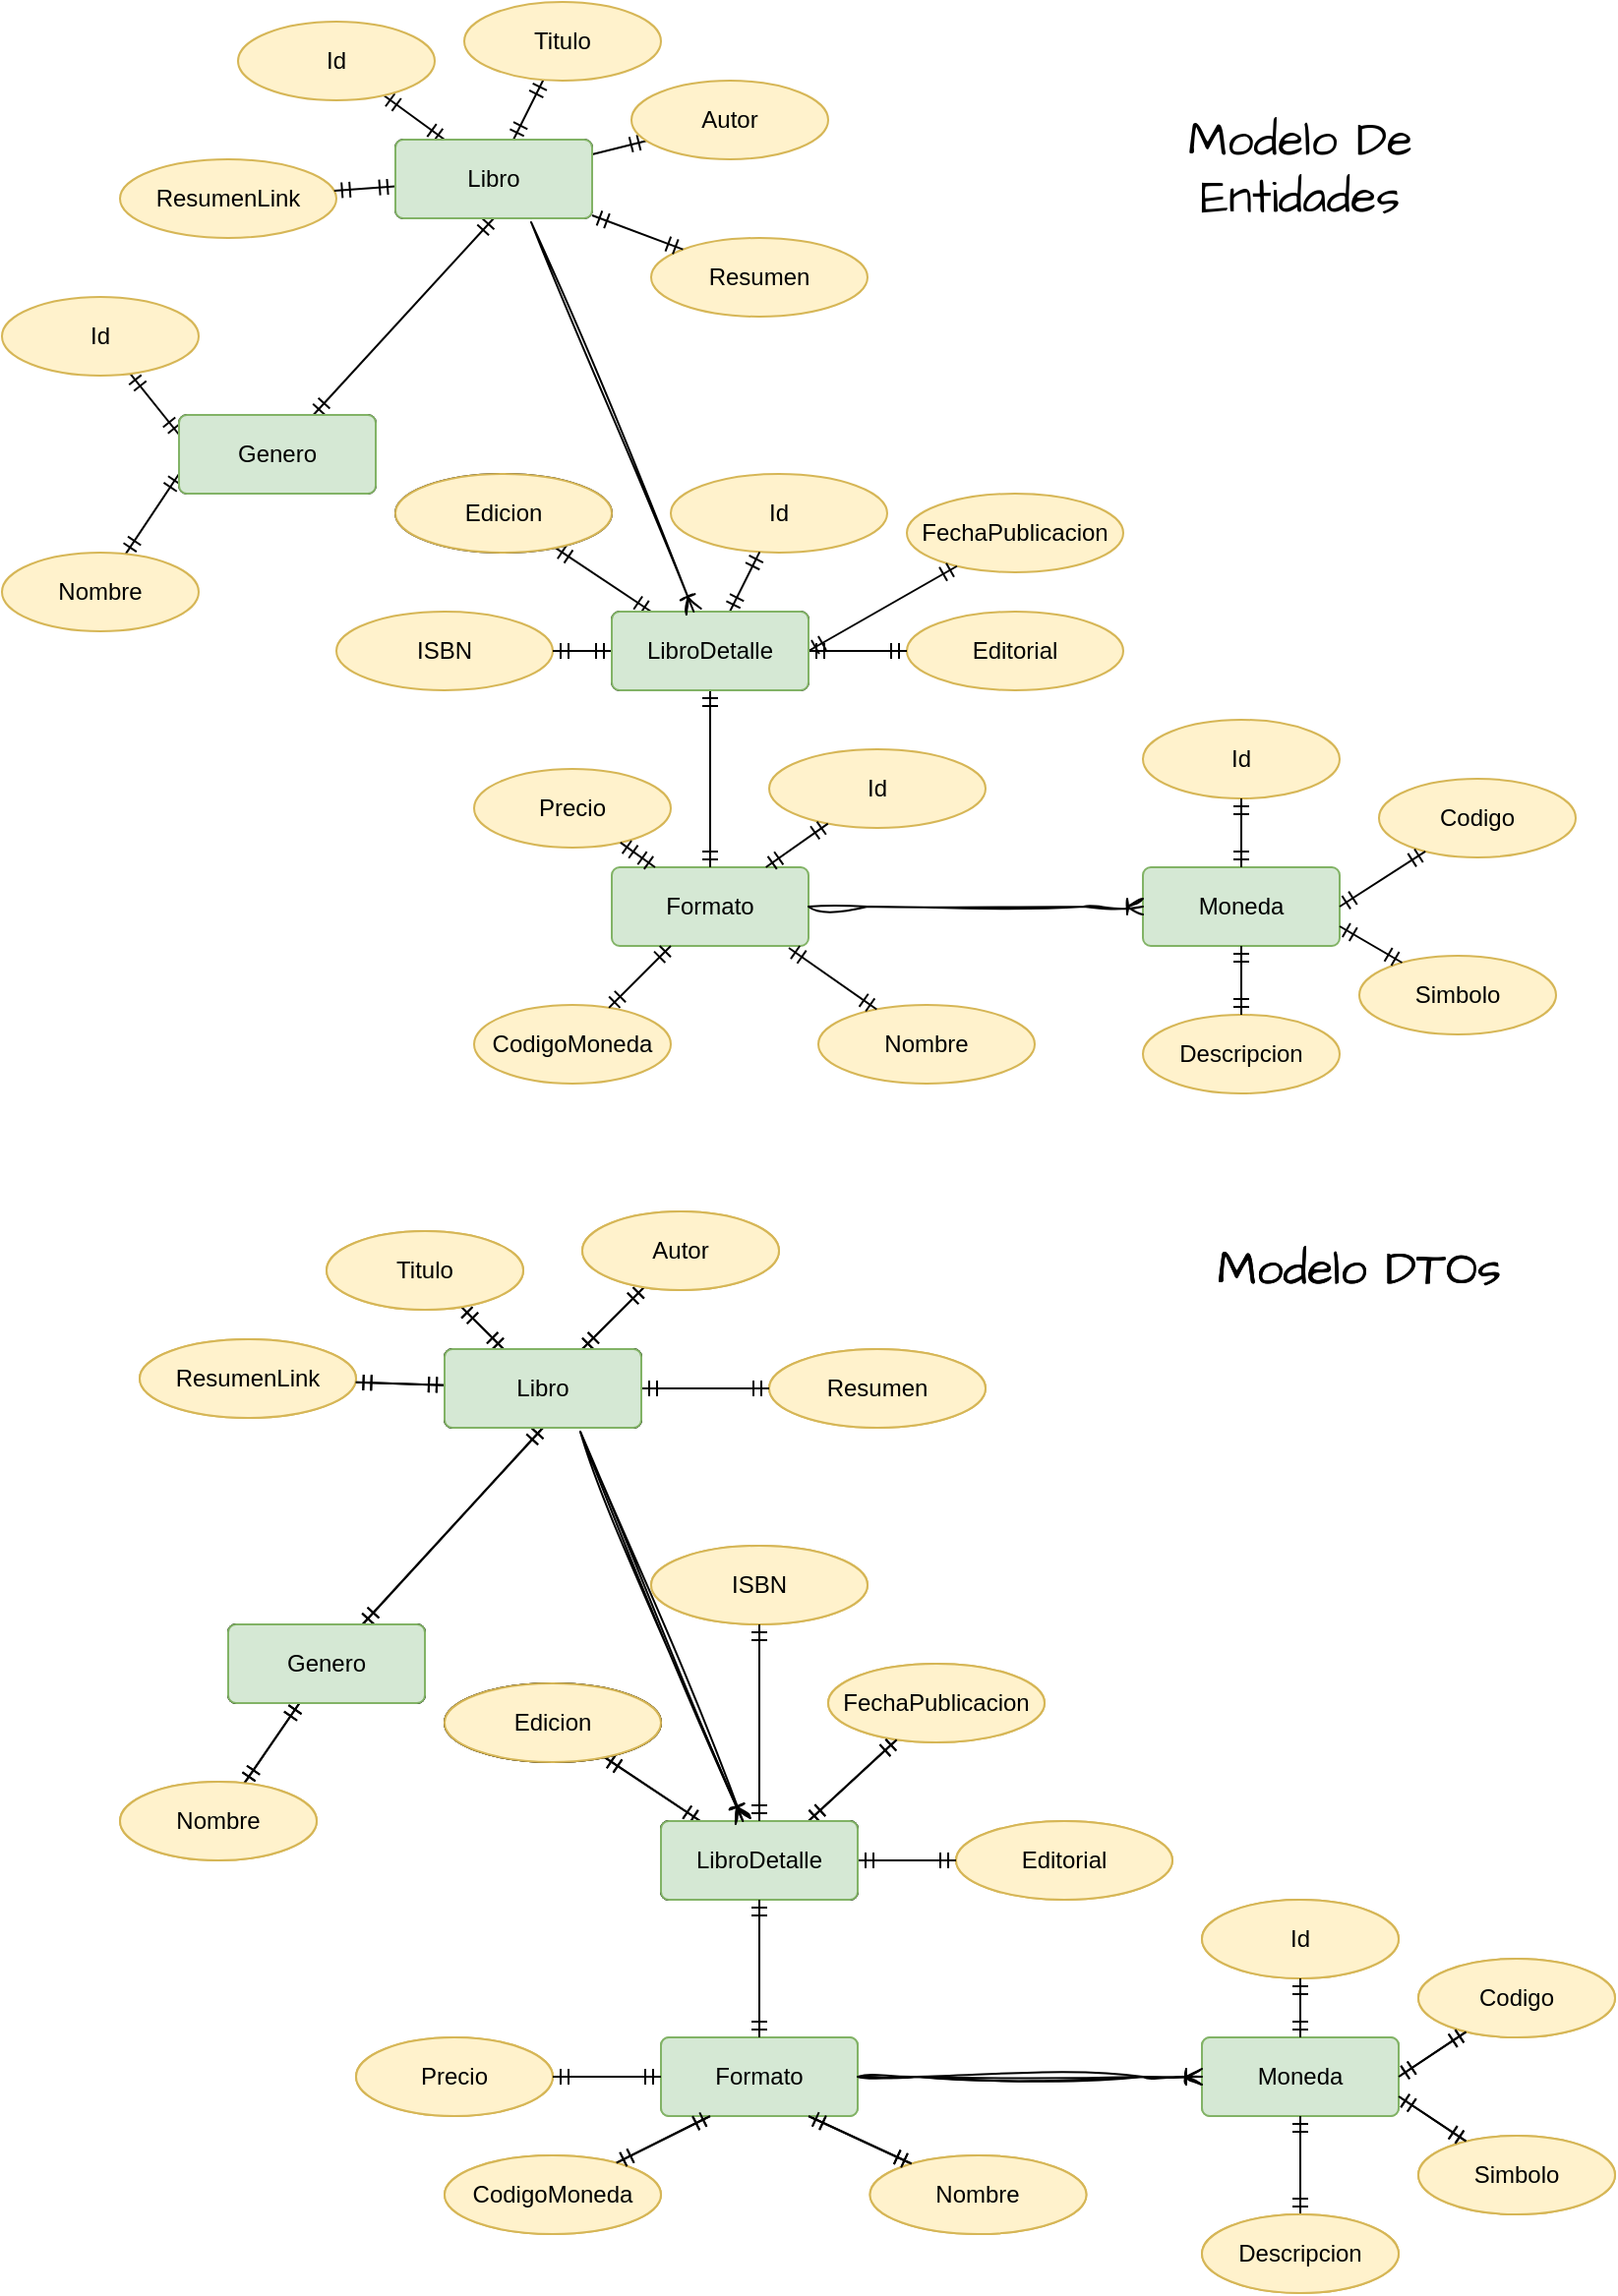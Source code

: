 <mxfile version="21.0.6" type="github">
  <diagram id="R2lEEEUBdFMjLlhIrx00" name="Page-1">
    <mxGraphModel dx="1120" dy="452" grid="1" gridSize="10" guides="1" tooltips="1" connect="1" arrows="1" fold="1" page="1" pageScale="1" pageWidth="850" pageHeight="1100" math="0" shadow="0" extFonts="Permanent Marker^https://fonts.googleapis.com/css?family=Permanent+Marker">
      <root>
        <mxCell id="0" />
        <mxCell id="1" parent="0" />
        <mxCell id="uOkx0ZiQwRYjqOjHkl2g-1" style="edgeStyle=none;rounded=0;orthogonalLoop=1;jettySize=auto;html=1;" parent="1" source="uOkx0ZiQwRYjqOjHkl2g-2" edge="1">
          <mxGeometry relative="1" as="geometry">
            <mxPoint x="295" y="715" as="targetPoint" />
          </mxGeometry>
        </mxCell>
        <mxCell id="uOkx0ZiQwRYjqOjHkl2g-2" value="Libro" style="rounded=1;arcSize=10;whiteSpace=wrap;html=1;align=center;" parent="1" vertex="1">
          <mxGeometry x="235" y="715" width="100" height="40" as="geometry" />
        </mxCell>
        <mxCell id="uOkx0ZiQwRYjqOjHkl2g-3" value="Formato" style="rounded=1;arcSize=10;whiteSpace=wrap;html=1;align=center;fillColor=#d5e8d4;strokeColor=#82b366;" parent="1" vertex="1">
          <mxGeometry x="345" y="1065" width="100" height="40" as="geometry" />
        </mxCell>
        <mxCell id="uOkx0ZiQwRYjqOjHkl2g-4" value="Genero" style="rounded=1;arcSize=10;whiteSpace=wrap;html=1;align=center;" parent="1" vertex="1">
          <mxGeometry x="125" y="855" width="100" height="40" as="geometry" />
        </mxCell>
        <mxCell id="uOkx0ZiQwRYjqOjHkl2g-5" value="LibroDetalle" style="rounded=1;arcSize=10;whiteSpace=wrap;html=1;align=center;" parent="1" vertex="1">
          <mxGeometry x="345" y="955" width="100" height="40" as="geometry" />
        </mxCell>
        <mxCell id="uOkx0ZiQwRYjqOjHkl2g-6" value="FechaPublicacion" style="ellipse;whiteSpace=wrap;html=1;align=center;fillColor=#fff2cc;strokeColor=#d6b656;" parent="1" vertex="1">
          <mxGeometry x="430" y="875" width="110" height="40" as="geometry" />
        </mxCell>
        <mxCell id="uOkx0ZiQwRYjqOjHkl2g-7" value="" style="fontSize=12;html=1;endArrow=ERmandOne;startArrow=ERmandOne;rounded=0;" parent="1" source="uOkx0ZiQwRYjqOjHkl2g-2" target="uOkx0ZiQwRYjqOjHkl2g-26" edge="1">
          <mxGeometry width="100" height="100" relative="1" as="geometry">
            <mxPoint x="295" y="725" as="sourcePoint" />
            <mxPoint x="325" y="675" as="targetPoint" />
          </mxGeometry>
        </mxCell>
        <mxCell id="uOkx0ZiQwRYjqOjHkl2g-8" value="" style="fontSize=12;html=1;endArrow=ERmandOne;startArrow=ERmandOne;rounded=0;" parent="1" source="uOkx0ZiQwRYjqOjHkl2g-22" target="uOkx0ZiQwRYjqOjHkl2g-25" edge="1">
          <mxGeometry width="100" height="100" relative="1" as="geometry">
            <mxPoint x="325" y="725" as="sourcePoint" />
            <mxPoint x="362.6" y="715.6" as="targetPoint" />
          </mxGeometry>
        </mxCell>
        <mxCell id="uOkx0ZiQwRYjqOjHkl2g-9" value="" style="fontSize=12;html=1;endArrow=ERmandOne;startArrow=ERmandOne;rounded=0;exitX=0.5;exitY=1;exitDx=0;exitDy=0;" parent="1" source="uOkx0ZiQwRYjqOjHkl2g-2" target="uOkx0ZiQwRYjqOjHkl2g-4" edge="1">
          <mxGeometry width="100" height="100" relative="1" as="geometry">
            <mxPoint x="245" y="745" as="sourcePoint" />
            <mxPoint x="185" y="745" as="targetPoint" />
          </mxGeometry>
        </mxCell>
        <mxCell id="uOkx0ZiQwRYjqOjHkl2g-10" value="" style="fontSize=12;html=1;endArrow=ERmandOne;startArrow=ERmandOne;rounded=0;" parent="1" source="uOkx0ZiQwRYjqOjHkl2g-23" target="uOkx0ZiQwRYjqOjHkl2g-30" edge="1">
          <mxGeometry width="100" height="100" relative="1" as="geometry">
            <mxPoint x="140" y="875" as="sourcePoint" />
            <mxPoint x="103.481" y="844.259" as="targetPoint" />
          </mxGeometry>
        </mxCell>
        <mxCell id="uOkx0ZiQwRYjqOjHkl2g-11" value="" style="fontSize=12;html=1;endArrow=ERmandOne;startArrow=ERmandOne;rounded=0;entryX=0.75;entryY=0;entryDx=0;entryDy=0;" parent="1" source="uOkx0ZiQwRYjqOjHkl2g-6" target="uOkx0ZiQwRYjqOjHkl2g-24" edge="1">
          <mxGeometry width="100" height="100" relative="1" as="geometry">
            <mxPoint x="385" y="862" as="sourcePoint" />
            <mxPoint x="417" y="872" as="targetPoint" />
          </mxGeometry>
        </mxCell>
        <mxCell id="uOkx0ZiQwRYjqOjHkl2g-12" value="Resumen" style="ellipse;whiteSpace=wrap;html=1;align=center;fillColor=#fff2cc;strokeColor=#d6b656;" parent="1" vertex="1">
          <mxGeometry x="400" y="715" width="110" height="40" as="geometry" />
        </mxCell>
        <mxCell id="uOkx0ZiQwRYjqOjHkl2g-13" value="ResumenLink" style="ellipse;whiteSpace=wrap;html=1;align=center;fillColor=#fff2cc;strokeColor=#d6b656;" parent="1" vertex="1">
          <mxGeometry x="80" y="710" width="110" height="40" as="geometry" />
        </mxCell>
        <mxCell id="uOkx0ZiQwRYjqOjHkl2g-14" value="" style="fontSize=12;html=1;endArrow=ERmandOne;startArrow=ERmandOne;rounded=0;entryX=1;entryY=0.5;entryDx=0;entryDy=0;" parent="1" source="uOkx0ZiQwRYjqOjHkl2g-12" target="uOkx0ZiQwRYjqOjHkl2g-22" edge="1">
          <mxGeometry width="100" height="100" relative="1" as="geometry">
            <mxPoint x="510" y="985" as="sourcePoint" />
            <mxPoint x="455" y="985" as="targetPoint" />
          </mxGeometry>
        </mxCell>
        <mxCell id="uOkx0ZiQwRYjqOjHkl2g-15" value="" style="fontSize=12;html=1;endArrow=ERmandOne;startArrow=ERmandOne;rounded=0;" parent="1" source="uOkx0ZiQwRYjqOjHkl2g-22" target="uOkx0ZiQwRYjqOjHkl2g-13" edge="1">
          <mxGeometry width="100" height="100" relative="1" as="geometry">
            <mxPoint x="473" y="1028" as="sourcePoint" />
            <mxPoint x="437" y="1005" as="targetPoint" />
          </mxGeometry>
        </mxCell>
        <mxCell id="uOkx0ZiQwRYjqOjHkl2g-16" value="Nombre" style="ellipse;whiteSpace=wrap;html=1;align=center;fillColor=#fff2cc;strokeColor=#d6b656;" parent="1" vertex="1">
          <mxGeometry x="451.25" y="1125" width="110" height="40" as="geometry" />
        </mxCell>
        <mxCell id="uOkx0ZiQwRYjqOjHkl2g-17" value="" style="fontSize=12;html=1;endArrow=ERmandOne;startArrow=ERmandOne;rounded=0;entryX=0.75;entryY=1;entryDx=0;entryDy=0;" parent="1" source="uOkx0ZiQwRYjqOjHkl2g-16" target="uOkx0ZiQwRYjqOjHkl2g-3" edge="1">
          <mxGeometry width="100" height="100" relative="1" as="geometry">
            <mxPoint x="753" y="832" as="sourcePoint" />
            <mxPoint x="717" y="855" as="targetPoint" />
          </mxGeometry>
        </mxCell>
        <mxCell id="uOkx0ZiQwRYjqOjHkl2g-18" value="Edicion" style="ellipse;whiteSpace=wrap;html=1;align=center;" parent="1" vertex="1">
          <mxGeometry x="235" y="885" width="110" height="40" as="geometry" />
        </mxCell>
        <mxCell id="uOkx0ZiQwRYjqOjHkl2g-19" value="Editorial" style="ellipse;whiteSpace=wrap;html=1;align=center;fillColor=#fff2cc;strokeColor=#d6b656;" parent="1" vertex="1">
          <mxGeometry x="495" y="955" width="110" height="40" as="geometry" />
        </mxCell>
        <mxCell id="uOkx0ZiQwRYjqOjHkl2g-20" value="" style="fontSize=12;html=1;endArrow=ERmandOne;startArrow=ERmandOne;rounded=0;" parent="1" source="uOkx0ZiQwRYjqOjHkl2g-19" target="uOkx0ZiQwRYjqOjHkl2g-5" edge="1">
          <mxGeometry width="100" height="100" relative="1" as="geometry">
            <mxPoint x="530" y="942" as="sourcePoint" />
            <mxPoint x="455" y="985" as="targetPoint" />
          </mxGeometry>
        </mxCell>
        <mxCell id="uOkx0ZiQwRYjqOjHkl2g-21" value="" style="fontSize=12;html=1;endArrow=ERmandOne;startArrow=ERmandOne;rounded=0;" parent="1" source="uOkx0ZiQwRYjqOjHkl2g-18" target="uOkx0ZiQwRYjqOjHkl2g-5" edge="1">
          <mxGeometry width="100" height="100" relative="1" as="geometry">
            <mxPoint x="430" y="935" as="sourcePoint" />
            <mxPoint x="415" y="965" as="targetPoint" />
          </mxGeometry>
        </mxCell>
        <mxCell id="uOkx0ZiQwRYjqOjHkl2g-22" value="Libro" style="rounded=1;arcSize=10;whiteSpace=wrap;html=1;align=center;fillColor=#d5e8d4;strokeColor=#82b366;" parent="1" vertex="1">
          <mxGeometry x="235" y="715" width="100" height="40" as="geometry" />
        </mxCell>
        <mxCell id="uOkx0ZiQwRYjqOjHkl2g-23" value="Genero" style="rounded=1;arcSize=10;whiteSpace=wrap;html=1;align=center;fillColor=#d5e8d4;strokeColor=#82b366;" parent="1" vertex="1">
          <mxGeometry x="125" y="855" width="100" height="40" as="geometry" />
        </mxCell>
        <mxCell id="uOkx0ZiQwRYjqOjHkl2g-24" value="LibroDetalle" style="rounded=1;arcSize=10;whiteSpace=wrap;html=1;align=center;fillColor=#d5e8d4;strokeColor=#82b366;" parent="1" vertex="1">
          <mxGeometry x="345" y="955" width="100" height="40" as="geometry" />
        </mxCell>
        <mxCell id="uOkx0ZiQwRYjqOjHkl2g-25" value="Autor" style="ellipse;whiteSpace=wrap;html=1;align=center;fillColor=#fff2cc;strokeColor=#d6b656;" parent="1" vertex="1">
          <mxGeometry x="305" y="645" width="100" height="40" as="geometry" />
        </mxCell>
        <mxCell id="uOkx0ZiQwRYjqOjHkl2g-26" value="Titulo" style="ellipse;whiteSpace=wrap;html=1;align=center;fillColor=#fff2cc;strokeColor=#d6b656;" parent="1" vertex="1">
          <mxGeometry x="175" y="655" width="100" height="40" as="geometry" />
        </mxCell>
        <mxCell id="uOkx0ZiQwRYjqOjHkl2g-27" value="Edicion" style="ellipse;whiteSpace=wrap;html=1;align=center;fillColor=#fff2cc;strokeColor=#d6b656;" parent="1" vertex="1">
          <mxGeometry x="235" y="885" width="110" height="40" as="geometry" />
        </mxCell>
        <mxCell id="uOkx0ZiQwRYjqOjHkl2g-28" value="&lt;span style=&quot;font-size: 24px;&quot;&gt;Modelo DTOs&lt;br&gt;&lt;/span&gt;" style="text;html=1;strokeColor=none;fillColor=none;align=center;verticalAlign=middle;whiteSpace=wrap;rounded=0;fontSize=20;fontFamily=Architects Daughter;" parent="1" vertex="1">
          <mxGeometry x="590" y="640" width="220" height="70" as="geometry" />
        </mxCell>
        <mxCell id="uOkx0ZiQwRYjqOjHkl2g-29" value="" style="fontSize=12;html=1;endArrow=ERoneToMany;rounded=0;sketch=1;hachureGap=4;jiggle=2;curveFitting=1;fontFamily=Architects Daughter;fontSource=https%3A%2F%2Ffonts.googleapis.com%2Fcss%3Ffamily%3DArchitects%2BDaughter;exitX=0.69;exitY=1.05;exitDx=0;exitDy=0;exitPerimeter=0;" parent="1" source="uOkx0ZiQwRYjqOjHkl2g-22" target="uOkx0ZiQwRYjqOjHkl2g-24" edge="1">
          <mxGeometry width="100" height="100" relative="1" as="geometry">
            <mxPoint x="405" y="1005" as="sourcePoint" />
            <mxPoint x="405" y="1115" as="targetPoint" />
          </mxGeometry>
        </mxCell>
        <mxCell id="uOkx0ZiQwRYjqOjHkl2g-30" value="Nombre" style="ellipse;whiteSpace=wrap;html=1;align=center;fillColor=#fff2cc;strokeColor=#d6b656;" parent="1" vertex="1">
          <mxGeometry x="70" y="935" width="100" height="40" as="geometry" />
        </mxCell>
        <mxCell id="uOkx0ZiQwRYjqOjHkl2g-31" value="CodigoMoneda" style="ellipse;whiteSpace=wrap;html=1;align=center;fillColor=#fff2cc;strokeColor=#d6b656;" parent="1" vertex="1">
          <mxGeometry x="235" y="1125" width="110" height="40" as="geometry" />
        </mxCell>
        <mxCell id="uOkx0ZiQwRYjqOjHkl2g-32" value="" style="fontSize=12;html=1;endArrow=ERmandOne;startArrow=ERmandOne;rounded=0;entryX=0.25;entryY=1;entryDx=0;entryDy=0;" parent="1" source="uOkx0ZiQwRYjqOjHkl2g-31" target="uOkx0ZiQwRYjqOjHkl2g-3" edge="1">
          <mxGeometry width="100" height="100" relative="1" as="geometry">
            <mxPoint x="498.25" y="1132" as="sourcePoint" />
            <mxPoint x="445.25" y="1116" as="targetPoint" />
          </mxGeometry>
        </mxCell>
        <mxCell id="uOkx0ZiQwRYjqOjHkl2g-33" value="" style="fontSize=12;html=1;endArrow=ERmandOne;startArrow=ERmandOne;rounded=0;" parent="1" source="uOkx0ZiQwRYjqOjHkl2g-3" target="uOkx0ZiQwRYjqOjHkl2g-24" edge="1">
          <mxGeometry width="100" height="100" relative="1" as="geometry">
            <mxPoint x="453" y="1036" as="sourcePoint" />
            <mxPoint x="424" y="1005" as="targetPoint" />
          </mxGeometry>
        </mxCell>
        <mxCell id="uOkx0ZiQwRYjqOjHkl2g-34" value="ISBN" style="ellipse;whiteSpace=wrap;html=1;align=center;fillColor=#fff2cc;strokeColor=#d6b656;" parent="1" vertex="1">
          <mxGeometry x="340" y="815" width="110" height="40" as="geometry" />
        </mxCell>
        <mxCell id="uOkx0ZiQwRYjqOjHkl2g-35" value="Precio" style="ellipse;whiteSpace=wrap;html=1;align=center;fillColor=#fff2cc;strokeColor=#d6b656;" parent="1" vertex="1">
          <mxGeometry x="190" y="1065" width="100" height="40" as="geometry" />
        </mxCell>
        <mxCell id="uOkx0ZiQwRYjqOjHkl2g-36" value="" style="fontSize=12;html=1;endArrow=ERmandOne;startArrow=ERmandOne;rounded=0;" parent="1" source="uOkx0ZiQwRYjqOjHkl2g-35" target="uOkx0ZiQwRYjqOjHkl2g-3" edge="1">
          <mxGeometry width="100" height="100" relative="1" as="geometry">
            <mxPoint x="326" y="933" as="sourcePoint" />
            <mxPoint x="375" y="965" as="targetPoint" />
          </mxGeometry>
        </mxCell>
        <mxCell id="uOkx0ZiQwRYjqOjHkl2g-37" value="" style="fontSize=12;html=1;endArrow=ERmandOne;startArrow=ERmandOne;rounded=0;entryX=0.5;entryY=0;entryDx=0;entryDy=0;" parent="1" source="uOkx0ZiQwRYjqOjHkl2g-34" target="uOkx0ZiQwRYjqOjHkl2g-24" edge="1">
          <mxGeometry width="100" height="100" relative="1" as="geometry">
            <mxPoint x="326" y="933" as="sourcePoint" />
            <mxPoint x="375" y="965" as="targetPoint" />
          </mxGeometry>
        </mxCell>
        <mxCell id="uOkx0ZiQwRYjqOjHkl2g-38" value="Moneda" style="rounded=1;arcSize=10;whiteSpace=wrap;html=1;align=center;fillColor=#d5e8d4;strokeColor=#82b366;" parent="1" vertex="1">
          <mxGeometry x="620" y="1065" width="100" height="40" as="geometry" />
        </mxCell>
        <mxCell id="uOkx0ZiQwRYjqOjHkl2g-39" value="Codigo" style="ellipse;whiteSpace=wrap;html=1;align=center;fillColor=#fff2cc;strokeColor=#d6b656;" parent="1" vertex="1">
          <mxGeometry x="730" y="1025" width="100" height="40" as="geometry" />
        </mxCell>
        <mxCell id="uOkx0ZiQwRYjqOjHkl2g-40" value="Simbolo" style="ellipse;whiteSpace=wrap;html=1;align=center;fillColor=#fff2cc;strokeColor=#d6b656;" parent="1" vertex="1">
          <mxGeometry x="730" y="1115" width="100" height="40" as="geometry" />
        </mxCell>
        <mxCell id="uOkx0ZiQwRYjqOjHkl2g-41" value="" style="fontSize=12;html=1;endArrow=ERmandOne;startArrow=ERmandOne;rounded=0;entryX=1;entryY=0.5;entryDx=0;entryDy=0;" parent="1" source="uOkx0ZiQwRYjqOjHkl2g-39" target="uOkx0ZiQwRYjqOjHkl2g-38" edge="1">
          <mxGeometry width="100" height="100" relative="1" as="geometry">
            <mxPoint x="764" y="1042" as="sourcePoint" />
            <mxPoint x="711" y="1075" as="targetPoint" />
          </mxGeometry>
        </mxCell>
        <mxCell id="uOkx0ZiQwRYjqOjHkl2g-42" value="" style="fontSize=12;html=1;endArrow=ERmandOne;startArrow=ERmandOne;rounded=0;entryX=1;entryY=0.75;entryDx=0;entryDy=0;" parent="1" source="uOkx0ZiQwRYjqOjHkl2g-40" target="uOkx0ZiQwRYjqOjHkl2g-38" edge="1">
          <mxGeometry width="100" height="100" relative="1" as="geometry">
            <mxPoint x="770" y="1095" as="sourcePoint" />
            <mxPoint x="730" y="1095" as="targetPoint" />
          </mxGeometry>
        </mxCell>
        <mxCell id="uOkx0ZiQwRYjqOjHkl2g-43" value="" style="fontSize=12;html=1;endArrow=ERmandOne;startArrow=ERmandOne;rounded=0;" parent="1" source="uOkx0ZiQwRYjqOjHkl2g-46" target="uOkx0ZiQwRYjqOjHkl2g-38" edge="1">
          <mxGeometry width="100" height="100" relative="1" as="geometry">
            <mxPoint x="670" y="1145" as="sourcePoint" />
            <mxPoint x="730" y="1102" as="targetPoint" />
          </mxGeometry>
        </mxCell>
        <mxCell id="uOkx0ZiQwRYjqOjHkl2g-44" value="Id" style="ellipse;whiteSpace=wrap;html=1;align=center;fillColor=#fff2cc;strokeColor=#d6b656;" parent="1" vertex="1">
          <mxGeometry x="620" y="995" width="100" height="40" as="geometry" />
        </mxCell>
        <mxCell id="uOkx0ZiQwRYjqOjHkl2g-45" value="" style="fontSize=12;html=1;endArrow=ERmandOne;startArrow=ERmandOne;rounded=0;entryX=0.5;entryY=0;entryDx=0;entryDy=0;" parent="1" source="uOkx0ZiQwRYjqOjHkl2g-44" target="uOkx0ZiQwRYjqOjHkl2g-38" edge="1">
          <mxGeometry width="100" height="100" relative="1" as="geometry">
            <mxPoint x="783" y="1062" as="sourcePoint" />
            <mxPoint x="730" y="1095" as="targetPoint" />
          </mxGeometry>
        </mxCell>
        <mxCell id="uOkx0ZiQwRYjqOjHkl2g-46" value="Descripcion" style="ellipse;whiteSpace=wrap;html=1;align=center;fillColor=#fff2cc;strokeColor=#d6b656;" parent="1" vertex="1">
          <mxGeometry x="620" y="1155" width="100" height="40" as="geometry" />
        </mxCell>
        <mxCell id="uOkx0ZiQwRYjqOjHkl2g-47" value="" style="edgeStyle=entityRelationEdgeStyle;fontSize=12;html=1;endArrow=ERoneToMany;rounded=0;sketch=1;hachureGap=4;jiggle=2;curveFitting=1;fontFamily=Architects Daughter;fontSource=https%3A%2F%2Ffonts.googleapis.com%2Fcss%3Ffamily%3DArchitects%2BDaughter;" parent="1" source="uOkx0ZiQwRYjqOjHkl2g-3" target="uOkx0ZiQwRYjqOjHkl2g-38" edge="1">
          <mxGeometry width="100" height="100" relative="1" as="geometry">
            <mxPoint x="410" y="1105" as="sourcePoint" />
            <mxPoint x="510" y="1005" as="targetPoint" />
          </mxGeometry>
        </mxCell>
        <mxCell id="uOkx0ZiQwRYjqOjHkl2g-48" style="edgeStyle=none;rounded=0;orthogonalLoop=1;jettySize=auto;html=1;" parent="1" source="uOkx0ZiQwRYjqOjHkl2g-49" edge="1">
          <mxGeometry relative="1" as="geometry">
            <mxPoint x="270" y="100" as="targetPoint" />
          </mxGeometry>
        </mxCell>
        <mxCell id="uOkx0ZiQwRYjqOjHkl2g-49" value="Libro" style="rounded=1;arcSize=10;whiteSpace=wrap;html=1;align=center;" parent="1" vertex="1">
          <mxGeometry x="210" y="100" width="100" height="40" as="geometry" />
        </mxCell>
        <mxCell id="uOkx0ZiQwRYjqOjHkl2g-50" value="Formato" style="rounded=1;arcSize=10;whiteSpace=wrap;html=1;align=center;fillColor=#d5e8d4;strokeColor=#82b366;" parent="1" vertex="1">
          <mxGeometry x="320" y="470" width="100" height="40" as="geometry" />
        </mxCell>
        <mxCell id="uOkx0ZiQwRYjqOjHkl2g-51" value="Genero" style="rounded=1;arcSize=10;whiteSpace=wrap;html=1;align=center;" parent="1" vertex="1">
          <mxGeometry x="100" y="240" width="100" height="40" as="geometry" />
        </mxCell>
        <mxCell id="uOkx0ZiQwRYjqOjHkl2g-52" value="Moneda" style="rounded=1;arcSize=10;whiteSpace=wrap;html=1;align=center;fillColor=#d5e8d4;strokeColor=#82b366;" parent="1" vertex="1">
          <mxGeometry x="590" y="470" width="100" height="40" as="geometry" />
        </mxCell>
        <mxCell id="uOkx0ZiQwRYjqOjHkl2g-53" value="LibroDetalle" style="rounded=1;arcSize=10;whiteSpace=wrap;html=1;align=center;" parent="1" vertex="1">
          <mxGeometry x="320" y="340" width="100" height="40" as="geometry" />
        </mxCell>
        <mxCell id="uOkx0ZiQwRYjqOjHkl2g-54" value="" style="fontSize=12;html=1;endArrow=ERmandOne;startArrow=ERmandOne;rounded=0;exitX=0.25;exitY=0;exitDx=0;exitDy=0;" parent="1" source="uOkx0ZiQwRYjqOjHkl2g-49" target="uOkx0ZiQwRYjqOjHkl2g-90" edge="1">
          <mxGeometry width="100" height="100" relative="1" as="geometry">
            <mxPoint x="370" y="290" as="sourcePoint" />
            <mxPoint x="215.355" y="74.142" as="targetPoint" />
          </mxGeometry>
        </mxCell>
        <mxCell id="uOkx0ZiQwRYjqOjHkl2g-55" value="FechaPublicacion" style="ellipse;whiteSpace=wrap;html=1;align=center;fillColor=#fff2cc;strokeColor=#d6b656;" parent="1" vertex="1">
          <mxGeometry x="470" y="280" width="110" height="40" as="geometry" />
        </mxCell>
        <mxCell id="uOkx0ZiQwRYjqOjHkl2g-56" value="" style="fontSize=12;html=1;endArrow=ERmandOne;startArrow=ERmandOne;rounded=0;" parent="1" source="uOkx0ZiQwRYjqOjHkl2g-49" target="uOkx0ZiQwRYjqOjHkl2g-92" edge="1">
          <mxGeometry width="100" height="100" relative="1" as="geometry">
            <mxPoint x="270" y="110" as="sourcePoint" />
            <mxPoint x="300" y="60" as="targetPoint" />
          </mxGeometry>
        </mxCell>
        <mxCell id="uOkx0ZiQwRYjqOjHkl2g-57" value="" style="fontSize=12;html=1;endArrow=ERmandOne;startArrow=ERmandOne;rounded=0;" parent="1" target="uOkx0ZiQwRYjqOjHkl2g-91" edge="1">
          <mxGeometry width="100" height="100" relative="1" as="geometry">
            <mxPoint x="300" y="110" as="sourcePoint" />
            <mxPoint x="337.6" y="100.6" as="targetPoint" />
          </mxGeometry>
        </mxCell>
        <mxCell id="uOkx0ZiQwRYjqOjHkl2g-58" value="Precio" style="ellipse;whiteSpace=wrap;html=1;align=center;fillColor=#fff2cc;strokeColor=#d6b656;" parent="1" vertex="1">
          <mxGeometry x="250" y="420" width="100" height="40" as="geometry" />
        </mxCell>
        <mxCell id="uOkx0ZiQwRYjqOjHkl2g-59" value="" style="fontSize=12;html=1;endArrow=ERmandOne;startArrow=ERmandOne;rounded=0;" parent="1" source="uOkx0ZiQwRYjqOjHkl2g-50" target="uOkx0ZiQwRYjqOjHkl2g-58" edge="1">
          <mxGeometry width="100" height="100" relative="1" as="geometry">
            <mxPoint x="466.25" y="345" as="sourcePoint" />
            <mxPoint x="225" y="-106" as="targetPoint" />
          </mxGeometry>
        </mxCell>
        <mxCell id="uOkx0ZiQwRYjqOjHkl2g-60" value="" style="fontSize=12;html=1;endArrow=ERmandOne;startArrow=ERmandOne;rounded=0;exitX=0.5;exitY=1;exitDx=0;exitDy=0;" parent="1" source="uOkx0ZiQwRYjqOjHkl2g-49" target="uOkx0ZiQwRYjqOjHkl2g-51" edge="1">
          <mxGeometry width="100" height="100" relative="1" as="geometry">
            <mxPoint x="220" y="130" as="sourcePoint" />
            <mxPoint x="160" y="130" as="targetPoint" />
          </mxGeometry>
        </mxCell>
        <mxCell id="uOkx0ZiQwRYjqOjHkl2g-61" value="" style="fontSize=12;html=1;endArrow=ERmandOne;startArrow=ERmandOne;rounded=0;entryX=0;entryY=0.25;entryDx=0;entryDy=0;" parent="1" target="uOkx0ZiQwRYjqOjHkl2g-51" edge="1" source="GYvfwQaz_g3dEIURXx3o-2">
          <mxGeometry width="100" height="100" relative="1" as="geometry">
            <mxPoint x="75" y="219" as="sourcePoint" />
            <mxPoint x="178" y="250" as="targetPoint" />
          </mxGeometry>
        </mxCell>
        <mxCell id="uOkx0ZiQwRYjqOjHkl2g-62" value="" style="fontSize=12;html=1;endArrow=ERmandOne;startArrow=ERmandOne;rounded=0;exitX=0;exitY=0.75;exitDx=0;exitDy=0;" parent="1" source="uOkx0ZiQwRYjqOjHkl2g-51" edge="1" target="GYvfwQaz_g3dEIURXx3o-1">
          <mxGeometry width="100" height="100" relative="1" as="geometry">
            <mxPoint x="103" y="228" as="sourcePoint" />
            <mxPoint x="75" y="301" as="targetPoint" />
          </mxGeometry>
        </mxCell>
        <mxCell id="uOkx0ZiQwRYjqOjHkl2g-63" value="" style="fontSize=12;html=1;endArrow=ERmandOne;startArrow=ERmandOne;rounded=0;entryX=1;entryY=0.5;entryDx=0;entryDy=0;" parent="1" source="uOkx0ZiQwRYjqOjHkl2g-55" target="uOkx0ZiQwRYjqOjHkl2g-53" edge="1">
          <mxGeometry width="100" height="100" relative="1" as="geometry">
            <mxPoint x="360" y="247" as="sourcePoint" />
            <mxPoint x="392" y="257" as="targetPoint" />
          </mxGeometry>
        </mxCell>
        <mxCell id="uOkx0ZiQwRYjqOjHkl2g-64" value="Id" style="ellipse;whiteSpace=wrap;html=1;align=center;fillColor=#fff2cc;strokeColor=#d6b656;" parent="1" vertex="1">
          <mxGeometry x="350" y="270" width="110" height="40" as="geometry" />
        </mxCell>
        <mxCell id="uOkx0ZiQwRYjqOjHkl2g-65" value="ISBN" style="ellipse;whiteSpace=wrap;html=1;align=center;fillColor=#fff2cc;strokeColor=#d6b656;" parent="1" vertex="1">
          <mxGeometry x="180" y="340" width="110" height="40" as="geometry" />
        </mxCell>
        <mxCell id="uOkx0ZiQwRYjqOjHkl2g-66" value="Resumen" style="ellipse;whiteSpace=wrap;html=1;align=center;fillColor=#fff2cc;strokeColor=#d6b656;" parent="1" vertex="1">
          <mxGeometry x="340" y="150" width="110" height="40" as="geometry" />
        </mxCell>
        <mxCell id="uOkx0ZiQwRYjqOjHkl2g-67" value="ResumenLink" style="ellipse;whiteSpace=wrap;html=1;align=center;fillColor=#fff2cc;strokeColor=#d6b656;" parent="1" vertex="1">
          <mxGeometry x="70" y="110" width="110" height="40" as="geometry" />
        </mxCell>
        <mxCell id="uOkx0ZiQwRYjqOjHkl2g-68" value="" style="fontSize=12;html=1;endArrow=ERmandOne;startArrow=ERmandOne;rounded=0;" parent="1" source="uOkx0ZiQwRYjqOjHkl2g-64" target="uOkx0ZiQwRYjqOjHkl2g-53" edge="1">
          <mxGeometry width="100" height="100" relative="1" as="geometry">
            <mxPoint x="485" y="370" as="sourcePoint" />
            <mxPoint x="430" y="370" as="targetPoint" />
          </mxGeometry>
        </mxCell>
        <mxCell id="uOkx0ZiQwRYjqOjHkl2g-69" value="" style="fontSize=12;html=1;endArrow=ERmandOne;startArrow=ERmandOne;rounded=0;" parent="1" source="uOkx0ZiQwRYjqOjHkl2g-53" target="uOkx0ZiQwRYjqOjHkl2g-65" edge="1">
          <mxGeometry width="100" height="100" relative="1" as="geometry">
            <mxPoint x="407" y="329" as="sourcePoint" />
            <mxPoint x="393" y="350" as="targetPoint" />
          </mxGeometry>
        </mxCell>
        <mxCell id="uOkx0ZiQwRYjqOjHkl2g-70" value="" style="fontSize=12;html=1;endArrow=ERmandOne;startArrow=ERmandOne;rounded=0;" parent="1" source="uOkx0ZiQwRYjqOjHkl2g-66" target="uOkx0ZiQwRYjqOjHkl2g-87" edge="1">
          <mxGeometry width="100" height="100" relative="1" as="geometry">
            <mxPoint x="485" y="370" as="sourcePoint" />
            <mxPoint x="430" y="370" as="targetPoint" />
          </mxGeometry>
        </mxCell>
        <mxCell id="uOkx0ZiQwRYjqOjHkl2g-71" value="" style="fontSize=12;html=1;endArrow=ERmandOne;startArrow=ERmandOne;rounded=0;" parent="1" source="uOkx0ZiQwRYjqOjHkl2g-87" target="uOkx0ZiQwRYjqOjHkl2g-67" edge="1">
          <mxGeometry width="100" height="100" relative="1" as="geometry">
            <mxPoint x="448" y="413" as="sourcePoint" />
            <mxPoint x="412" y="390" as="targetPoint" />
          </mxGeometry>
        </mxCell>
        <mxCell id="uOkx0ZiQwRYjqOjHkl2g-72" value="Id" style="ellipse;whiteSpace=wrap;html=1;align=center;fillColor=#fff2cc;strokeColor=#d6b656;" parent="1" vertex="1">
          <mxGeometry x="400" y="410" width="110" height="40" as="geometry" />
        </mxCell>
        <mxCell id="uOkx0ZiQwRYjqOjHkl2g-73" value="" style="fontSize=12;html=1;endArrow=ERmandOne;startArrow=ERmandOne;rounded=0;" parent="1" source="uOkx0ZiQwRYjqOjHkl2g-72" target="uOkx0ZiQwRYjqOjHkl2g-50" edge="1">
          <mxGeometry width="100" height="100" relative="1" as="geometry">
            <mxPoint x="610" y="280" as="sourcePoint" />
            <mxPoint x="430" y="280" as="targetPoint" />
          </mxGeometry>
        </mxCell>
        <mxCell id="uOkx0ZiQwRYjqOjHkl2g-74" value="Nombre" style="ellipse;whiteSpace=wrap;html=1;align=center;fillColor=#fff2cc;strokeColor=#d6b656;" parent="1" vertex="1">
          <mxGeometry x="425" y="540" width="110" height="40" as="geometry" />
        </mxCell>
        <mxCell id="uOkx0ZiQwRYjqOjHkl2g-75" value="" style="fontSize=12;html=1;endArrow=ERmandOne;startArrow=ERmandOne;rounded=0;entryX=0.9;entryY=1.025;entryDx=0;entryDy=0;entryPerimeter=0;" parent="1" source="uOkx0ZiQwRYjqOjHkl2g-74" target="uOkx0ZiQwRYjqOjHkl2g-50" edge="1">
          <mxGeometry width="100" height="100" relative="1" as="geometry">
            <mxPoint x="728" y="237" as="sourcePoint" />
            <mxPoint x="692" y="260" as="targetPoint" />
          </mxGeometry>
        </mxCell>
        <mxCell id="uOkx0ZiQwRYjqOjHkl2g-76" value="Edicion" style="ellipse;whiteSpace=wrap;html=1;align=center;" parent="1" vertex="1">
          <mxGeometry x="210" y="270" width="110" height="40" as="geometry" />
        </mxCell>
        <mxCell id="uOkx0ZiQwRYjqOjHkl2g-77" value="Editorial" style="ellipse;whiteSpace=wrap;html=1;align=center;fillColor=#fff2cc;strokeColor=#d6b656;" parent="1" vertex="1">
          <mxGeometry x="470" y="340" width="110" height="40" as="geometry" />
        </mxCell>
        <mxCell id="uOkx0ZiQwRYjqOjHkl2g-78" value="" style="fontSize=12;html=1;endArrow=ERmandOne;startArrow=ERmandOne;rounded=0;" parent="1" source="uOkx0ZiQwRYjqOjHkl2g-77" target="uOkx0ZiQwRYjqOjHkl2g-53" edge="1">
          <mxGeometry width="100" height="100" relative="1" as="geometry">
            <mxPoint x="505" y="327" as="sourcePoint" />
            <mxPoint x="430" y="370" as="targetPoint" />
          </mxGeometry>
        </mxCell>
        <mxCell id="uOkx0ZiQwRYjqOjHkl2g-79" value="" style="fontSize=12;html=1;endArrow=ERmandOne;startArrow=ERmandOne;rounded=0;" parent="1" source="uOkx0ZiQwRYjqOjHkl2g-76" target="uOkx0ZiQwRYjqOjHkl2g-53" edge="1">
          <mxGeometry width="100" height="100" relative="1" as="geometry">
            <mxPoint x="405" y="320" as="sourcePoint" />
            <mxPoint x="390" y="350" as="targetPoint" />
          </mxGeometry>
        </mxCell>
        <mxCell id="uOkx0ZiQwRYjqOjHkl2g-80" value="" style="fontSize=12;html=1;endArrow=ERmandOne;startArrow=ERmandOne;rounded=0;" parent="1" source="uOkx0ZiQwRYjqOjHkl2g-89" target="uOkx0ZiQwRYjqOjHkl2g-50" edge="1">
          <mxGeometry width="100" height="100" relative="1" as="geometry">
            <mxPoint x="370" y="580" as="sourcePoint" />
            <mxPoint x="380" y="390" as="targetPoint" />
          </mxGeometry>
        </mxCell>
        <mxCell id="uOkx0ZiQwRYjqOjHkl2g-81" value="Codigo" style="ellipse;whiteSpace=wrap;html=1;align=center;fillColor=#fff2cc;strokeColor=#d6b656;" parent="1" vertex="1">
          <mxGeometry x="710" y="425" width="100" height="40" as="geometry" />
        </mxCell>
        <mxCell id="uOkx0ZiQwRYjqOjHkl2g-82" value="Simbolo" style="ellipse;whiteSpace=wrap;html=1;align=center;fillColor=#fff2cc;strokeColor=#d6b656;" parent="1" vertex="1">
          <mxGeometry x="700" y="515" width="100" height="40" as="geometry" />
        </mxCell>
        <mxCell id="uOkx0ZiQwRYjqOjHkl2g-83" value="" style="fontSize=12;html=1;endArrow=ERmandOne;startArrow=ERmandOne;rounded=0;entryX=1;entryY=0.5;entryDx=0;entryDy=0;" parent="1" source="uOkx0ZiQwRYjqOjHkl2g-81" target="uOkx0ZiQwRYjqOjHkl2g-52" edge="1">
          <mxGeometry width="100" height="100" relative="1" as="geometry">
            <mxPoint x="734" y="442" as="sourcePoint" />
            <mxPoint x="681" y="475" as="targetPoint" />
          </mxGeometry>
        </mxCell>
        <mxCell id="uOkx0ZiQwRYjqOjHkl2g-84" value="" style="fontSize=12;html=1;endArrow=ERmandOne;startArrow=ERmandOne;rounded=0;entryX=1;entryY=0.75;entryDx=0;entryDy=0;" parent="1" source="uOkx0ZiQwRYjqOjHkl2g-82" target="uOkx0ZiQwRYjqOjHkl2g-52" edge="1">
          <mxGeometry width="100" height="100" relative="1" as="geometry">
            <mxPoint x="740" y="495" as="sourcePoint" />
            <mxPoint x="700" y="495" as="targetPoint" />
          </mxGeometry>
        </mxCell>
        <mxCell id="uOkx0ZiQwRYjqOjHkl2g-85" value="Descripcion" style="ellipse;whiteSpace=wrap;html=1;align=center;fillColor=#fff2cc;strokeColor=#d6b656;" parent="1" vertex="1">
          <mxGeometry x="590" y="545" width="100" height="40" as="geometry" />
        </mxCell>
        <mxCell id="uOkx0ZiQwRYjqOjHkl2g-86" value="" style="fontSize=12;html=1;endArrow=ERmandOne;startArrow=ERmandOne;rounded=0;" parent="1" source="uOkx0ZiQwRYjqOjHkl2g-85" target="uOkx0ZiQwRYjqOjHkl2g-52" edge="1">
          <mxGeometry width="100" height="100" relative="1" as="geometry">
            <mxPoint x="595" y="545" as="sourcePoint" />
            <mxPoint x="700" y="502" as="targetPoint" />
          </mxGeometry>
        </mxCell>
        <mxCell id="uOkx0ZiQwRYjqOjHkl2g-87" value="Libro" style="rounded=1;arcSize=10;whiteSpace=wrap;html=1;align=center;fillColor=#d5e8d4;strokeColor=#82b366;" parent="1" vertex="1">
          <mxGeometry x="210" y="100" width="100" height="40" as="geometry" />
        </mxCell>
        <mxCell id="uOkx0ZiQwRYjqOjHkl2g-88" value="Genero" style="rounded=1;arcSize=10;whiteSpace=wrap;html=1;align=center;fillColor=#d5e8d4;strokeColor=#82b366;" parent="1" vertex="1">
          <mxGeometry x="100" y="240" width="100" height="40" as="geometry" />
        </mxCell>
        <mxCell id="uOkx0ZiQwRYjqOjHkl2g-89" value="LibroDetalle" style="rounded=1;arcSize=10;whiteSpace=wrap;html=1;align=center;fillColor=#d5e8d4;strokeColor=#82b366;" parent="1" vertex="1">
          <mxGeometry x="320" y="340" width="100" height="40" as="geometry" />
        </mxCell>
        <mxCell id="uOkx0ZiQwRYjqOjHkl2g-90" value="Id" style="ellipse;whiteSpace=wrap;html=1;align=center;fillColor=#fff2cc;strokeColor=#d6b656;" parent="1" vertex="1">
          <mxGeometry x="130" y="40" width="100" height="40" as="geometry" />
        </mxCell>
        <mxCell id="uOkx0ZiQwRYjqOjHkl2g-91" value="Autor" style="ellipse;whiteSpace=wrap;html=1;align=center;fillColor=#fff2cc;strokeColor=#d6b656;" parent="1" vertex="1">
          <mxGeometry x="330" y="70" width="100" height="40" as="geometry" />
        </mxCell>
        <mxCell id="uOkx0ZiQwRYjqOjHkl2g-92" value="Titulo" style="ellipse;whiteSpace=wrap;html=1;align=center;fillColor=#fff2cc;strokeColor=#d6b656;" parent="1" vertex="1">
          <mxGeometry x="245" y="30" width="100" height="40" as="geometry" />
        </mxCell>
        <mxCell id="uOkx0ZiQwRYjqOjHkl2g-93" value="Edicion" style="ellipse;whiteSpace=wrap;html=1;align=center;fillColor=#fff2cc;strokeColor=#d6b656;" parent="1" vertex="1">
          <mxGeometry x="210" y="270" width="110" height="40" as="geometry" />
        </mxCell>
        <mxCell id="uOkx0ZiQwRYjqOjHkl2g-94" value="Id" style="ellipse;whiteSpace=wrap;html=1;align=center;fillColor=#fff2cc;strokeColor=#d6b656;" parent="1" vertex="1">
          <mxGeometry x="590" y="395" width="100" height="40" as="geometry" />
        </mxCell>
        <mxCell id="uOkx0ZiQwRYjqOjHkl2g-95" value="" style="fontSize=12;html=1;endArrow=ERmandOne;startArrow=ERmandOne;rounded=0;entryX=0.5;entryY=0;entryDx=0;entryDy=0;" parent="1" source="uOkx0ZiQwRYjqOjHkl2g-94" target="uOkx0ZiQwRYjqOjHkl2g-52" edge="1">
          <mxGeometry width="100" height="100" relative="1" as="geometry">
            <mxPoint x="753" y="462" as="sourcePoint" />
            <mxPoint x="700" y="495" as="targetPoint" />
          </mxGeometry>
        </mxCell>
        <mxCell id="uOkx0ZiQwRYjqOjHkl2g-96" value="&lt;span style=&quot;font-size: 24px;&quot;&gt;Modelo De Entidades&lt;br&gt;&lt;/span&gt;" style="text;html=1;strokeColor=none;fillColor=none;align=center;verticalAlign=middle;whiteSpace=wrap;rounded=0;fontSize=20;fontFamily=Architects Daughter;" parent="1" vertex="1">
          <mxGeometry x="560" y="80" width="220" height="70" as="geometry" />
        </mxCell>
        <mxCell id="uOkx0ZiQwRYjqOjHkl2g-97" value="" style="fontSize=12;html=1;endArrow=ERoneToMany;rounded=0;sketch=1;hachureGap=4;jiggle=2;curveFitting=1;fontFamily=Architects Daughter;fontSource=https%3A%2F%2Ffonts.googleapis.com%2Fcss%3Ffamily%3DArchitects%2BDaughter;exitX=0.69;exitY=1.05;exitDx=0;exitDy=0;exitPerimeter=0;" parent="1" source="uOkx0ZiQwRYjqOjHkl2g-87" target="uOkx0ZiQwRYjqOjHkl2g-89" edge="1">
          <mxGeometry width="100" height="100" relative="1" as="geometry">
            <mxPoint x="380" y="390" as="sourcePoint" />
            <mxPoint x="380" y="500" as="targetPoint" />
          </mxGeometry>
        </mxCell>
        <mxCell id="uOkx0ZiQwRYjqOjHkl2g-98" style="edgeStyle=none;rounded=0;orthogonalLoop=1;jettySize=auto;html=1;" parent="1" source="uOkx0ZiQwRYjqOjHkl2g-99" edge="1">
          <mxGeometry relative="1" as="geometry">
            <mxPoint x="295" y="715" as="targetPoint" />
          </mxGeometry>
        </mxCell>
        <mxCell id="uOkx0ZiQwRYjqOjHkl2g-99" value="Libro" style="rounded=1;arcSize=10;whiteSpace=wrap;html=1;align=center;" parent="1" vertex="1">
          <mxGeometry x="235" y="715" width="100" height="40" as="geometry" />
        </mxCell>
        <mxCell id="uOkx0ZiQwRYjqOjHkl2g-100" value="Formato" style="rounded=1;arcSize=10;whiteSpace=wrap;html=1;align=center;fillColor=#d5e8d4;strokeColor=#82b366;" parent="1" vertex="1">
          <mxGeometry x="345" y="1065" width="100" height="40" as="geometry" />
        </mxCell>
        <mxCell id="uOkx0ZiQwRYjqOjHkl2g-101" value="Genero" style="rounded=1;arcSize=10;whiteSpace=wrap;html=1;align=center;" parent="1" vertex="1">
          <mxGeometry x="125" y="855" width="100" height="40" as="geometry" />
        </mxCell>
        <mxCell id="uOkx0ZiQwRYjqOjHkl2g-102" value="LibroDetalle" style="rounded=1;arcSize=10;whiteSpace=wrap;html=1;align=center;" parent="1" vertex="1">
          <mxGeometry x="345" y="955" width="100" height="40" as="geometry" />
        </mxCell>
        <mxCell id="uOkx0ZiQwRYjqOjHkl2g-103" value="FechaPublicacion" style="ellipse;whiteSpace=wrap;html=1;align=center;fillColor=#fff2cc;strokeColor=#d6b656;" parent="1" vertex="1">
          <mxGeometry x="430" y="875" width="110" height="40" as="geometry" />
        </mxCell>
        <mxCell id="uOkx0ZiQwRYjqOjHkl2g-104" value="" style="fontSize=12;html=1;endArrow=ERmandOne;startArrow=ERmandOne;rounded=0;" parent="1" source="uOkx0ZiQwRYjqOjHkl2g-99" target="uOkx0ZiQwRYjqOjHkl2g-123" edge="1">
          <mxGeometry width="100" height="100" relative="1" as="geometry">
            <mxPoint x="295" y="725" as="sourcePoint" />
            <mxPoint x="325" y="675" as="targetPoint" />
          </mxGeometry>
        </mxCell>
        <mxCell id="uOkx0ZiQwRYjqOjHkl2g-105" value="" style="fontSize=12;html=1;endArrow=ERmandOne;startArrow=ERmandOne;rounded=0;" parent="1" source="uOkx0ZiQwRYjqOjHkl2g-119" target="uOkx0ZiQwRYjqOjHkl2g-122" edge="1">
          <mxGeometry width="100" height="100" relative="1" as="geometry">
            <mxPoint x="325" y="725" as="sourcePoint" />
            <mxPoint x="362.6" y="715.6" as="targetPoint" />
          </mxGeometry>
        </mxCell>
        <mxCell id="uOkx0ZiQwRYjqOjHkl2g-106" value="" style="fontSize=12;html=1;endArrow=ERmandOne;startArrow=ERmandOne;rounded=0;exitX=0.5;exitY=1;exitDx=0;exitDy=0;" parent="1" source="uOkx0ZiQwRYjqOjHkl2g-99" target="uOkx0ZiQwRYjqOjHkl2g-101" edge="1">
          <mxGeometry width="100" height="100" relative="1" as="geometry">
            <mxPoint x="245" y="745" as="sourcePoint" />
            <mxPoint x="185" y="745" as="targetPoint" />
          </mxGeometry>
        </mxCell>
        <mxCell id="uOkx0ZiQwRYjqOjHkl2g-107" value="" style="fontSize=12;html=1;endArrow=ERmandOne;startArrow=ERmandOne;rounded=0;" parent="1" source="uOkx0ZiQwRYjqOjHkl2g-120" target="uOkx0ZiQwRYjqOjHkl2g-127" edge="1">
          <mxGeometry width="100" height="100" relative="1" as="geometry">
            <mxPoint x="140" y="875" as="sourcePoint" />
            <mxPoint x="103.481" y="844.259" as="targetPoint" />
          </mxGeometry>
        </mxCell>
        <mxCell id="uOkx0ZiQwRYjqOjHkl2g-108" value="" style="fontSize=12;html=1;endArrow=ERmandOne;startArrow=ERmandOne;rounded=0;entryX=0.75;entryY=0;entryDx=0;entryDy=0;" parent="1" source="uOkx0ZiQwRYjqOjHkl2g-103" target="uOkx0ZiQwRYjqOjHkl2g-121" edge="1">
          <mxGeometry width="100" height="100" relative="1" as="geometry">
            <mxPoint x="385" y="862" as="sourcePoint" />
            <mxPoint x="417" y="872" as="targetPoint" />
          </mxGeometry>
        </mxCell>
        <mxCell id="uOkx0ZiQwRYjqOjHkl2g-109" value="Resumen" style="ellipse;whiteSpace=wrap;html=1;align=center;fillColor=#fff2cc;strokeColor=#d6b656;" parent="1" vertex="1">
          <mxGeometry x="400" y="715" width="110" height="40" as="geometry" />
        </mxCell>
        <mxCell id="uOkx0ZiQwRYjqOjHkl2g-110" value="ResumenLink" style="ellipse;whiteSpace=wrap;html=1;align=center;fillColor=#fff2cc;strokeColor=#d6b656;" parent="1" vertex="1">
          <mxGeometry x="80" y="710" width="110" height="40" as="geometry" />
        </mxCell>
        <mxCell id="uOkx0ZiQwRYjqOjHkl2g-111" value="" style="fontSize=12;html=1;endArrow=ERmandOne;startArrow=ERmandOne;rounded=0;entryX=1;entryY=0.5;entryDx=0;entryDy=0;" parent="1" source="uOkx0ZiQwRYjqOjHkl2g-109" target="uOkx0ZiQwRYjqOjHkl2g-119" edge="1">
          <mxGeometry width="100" height="100" relative="1" as="geometry">
            <mxPoint x="510" y="985" as="sourcePoint" />
            <mxPoint x="455" y="985" as="targetPoint" />
          </mxGeometry>
        </mxCell>
        <mxCell id="uOkx0ZiQwRYjqOjHkl2g-112" value="" style="fontSize=12;html=1;endArrow=ERmandOne;startArrow=ERmandOne;rounded=0;" parent="1" source="uOkx0ZiQwRYjqOjHkl2g-119" target="uOkx0ZiQwRYjqOjHkl2g-110" edge="1">
          <mxGeometry width="100" height="100" relative="1" as="geometry">
            <mxPoint x="473" y="1028" as="sourcePoint" />
            <mxPoint x="437" y="1005" as="targetPoint" />
          </mxGeometry>
        </mxCell>
        <mxCell id="uOkx0ZiQwRYjqOjHkl2g-113" value="Nombre" style="ellipse;whiteSpace=wrap;html=1;align=center;fillColor=#fff2cc;strokeColor=#d6b656;" parent="1" vertex="1">
          <mxGeometry x="451.25" y="1125" width="110" height="40" as="geometry" />
        </mxCell>
        <mxCell id="uOkx0ZiQwRYjqOjHkl2g-114" value="" style="fontSize=12;html=1;endArrow=ERmandOne;startArrow=ERmandOne;rounded=0;entryX=0.75;entryY=1;entryDx=0;entryDy=0;" parent="1" source="uOkx0ZiQwRYjqOjHkl2g-113" target="uOkx0ZiQwRYjqOjHkl2g-100" edge="1">
          <mxGeometry width="100" height="100" relative="1" as="geometry">
            <mxPoint x="753" y="832" as="sourcePoint" />
            <mxPoint x="717" y="855" as="targetPoint" />
          </mxGeometry>
        </mxCell>
        <mxCell id="uOkx0ZiQwRYjqOjHkl2g-115" value="Edicion" style="ellipse;whiteSpace=wrap;html=1;align=center;" parent="1" vertex="1">
          <mxGeometry x="235" y="885" width="110" height="40" as="geometry" />
        </mxCell>
        <mxCell id="uOkx0ZiQwRYjqOjHkl2g-116" value="Editorial" style="ellipse;whiteSpace=wrap;html=1;align=center;fillColor=#fff2cc;strokeColor=#d6b656;" parent="1" vertex="1">
          <mxGeometry x="495" y="955" width="110" height="40" as="geometry" />
        </mxCell>
        <mxCell id="uOkx0ZiQwRYjqOjHkl2g-117" value="" style="fontSize=12;html=1;endArrow=ERmandOne;startArrow=ERmandOne;rounded=0;" parent="1" source="uOkx0ZiQwRYjqOjHkl2g-116" target="uOkx0ZiQwRYjqOjHkl2g-102" edge="1">
          <mxGeometry width="100" height="100" relative="1" as="geometry">
            <mxPoint x="530" y="942" as="sourcePoint" />
            <mxPoint x="455" y="985" as="targetPoint" />
          </mxGeometry>
        </mxCell>
        <mxCell id="uOkx0ZiQwRYjqOjHkl2g-118" value="" style="fontSize=12;html=1;endArrow=ERmandOne;startArrow=ERmandOne;rounded=0;" parent="1" source="uOkx0ZiQwRYjqOjHkl2g-115" target="uOkx0ZiQwRYjqOjHkl2g-102" edge="1">
          <mxGeometry width="100" height="100" relative="1" as="geometry">
            <mxPoint x="430" y="935" as="sourcePoint" />
            <mxPoint x="415" y="965" as="targetPoint" />
          </mxGeometry>
        </mxCell>
        <mxCell id="uOkx0ZiQwRYjqOjHkl2g-119" value="Libro" style="rounded=1;arcSize=10;whiteSpace=wrap;html=1;align=center;fillColor=#d5e8d4;strokeColor=#82b366;" parent="1" vertex="1">
          <mxGeometry x="235" y="715" width="100" height="40" as="geometry" />
        </mxCell>
        <mxCell id="uOkx0ZiQwRYjqOjHkl2g-120" value="Genero" style="rounded=1;arcSize=10;whiteSpace=wrap;html=1;align=center;fillColor=#d5e8d4;strokeColor=#82b366;" parent="1" vertex="1">
          <mxGeometry x="125" y="855" width="100" height="40" as="geometry" />
        </mxCell>
        <mxCell id="uOkx0ZiQwRYjqOjHkl2g-121" value="LibroDetalle" style="rounded=1;arcSize=10;whiteSpace=wrap;html=1;align=center;fillColor=#d5e8d4;strokeColor=#82b366;" parent="1" vertex="1">
          <mxGeometry x="345" y="955" width="100" height="40" as="geometry" />
        </mxCell>
        <mxCell id="uOkx0ZiQwRYjqOjHkl2g-122" value="Autor" style="ellipse;whiteSpace=wrap;html=1;align=center;fillColor=#fff2cc;strokeColor=#d6b656;" parent="1" vertex="1">
          <mxGeometry x="305" y="645" width="100" height="40" as="geometry" />
        </mxCell>
        <mxCell id="uOkx0ZiQwRYjqOjHkl2g-123" value="Titulo" style="ellipse;whiteSpace=wrap;html=1;align=center;fillColor=#fff2cc;strokeColor=#d6b656;" parent="1" vertex="1">
          <mxGeometry x="175" y="655" width="100" height="40" as="geometry" />
        </mxCell>
        <mxCell id="uOkx0ZiQwRYjqOjHkl2g-124" value="Edicion" style="ellipse;whiteSpace=wrap;html=1;align=center;fillColor=#fff2cc;strokeColor=#d6b656;" parent="1" vertex="1">
          <mxGeometry x="235" y="885" width="110" height="40" as="geometry" />
        </mxCell>
        <mxCell id="uOkx0ZiQwRYjqOjHkl2g-125" value="&lt;span style=&quot;font-size: 24px;&quot;&gt;Modelo DTOs&lt;br&gt;&lt;/span&gt;" style="text;html=1;strokeColor=none;fillColor=none;align=center;verticalAlign=middle;whiteSpace=wrap;rounded=0;fontSize=20;fontFamily=Architects Daughter;" parent="1" vertex="1">
          <mxGeometry x="590" y="640" width="220" height="70" as="geometry" />
        </mxCell>
        <mxCell id="uOkx0ZiQwRYjqOjHkl2g-126" value="" style="fontSize=12;html=1;endArrow=ERoneToMany;rounded=0;sketch=1;hachureGap=4;jiggle=2;curveFitting=1;fontFamily=Architects Daughter;fontSource=https%3A%2F%2Ffonts.googleapis.com%2Fcss%3Ffamily%3DArchitects%2BDaughter;exitX=0.69;exitY=1.05;exitDx=0;exitDy=0;exitPerimeter=0;" parent="1" source="uOkx0ZiQwRYjqOjHkl2g-119" target="uOkx0ZiQwRYjqOjHkl2g-121" edge="1">
          <mxGeometry width="100" height="100" relative="1" as="geometry">
            <mxPoint x="405" y="1005" as="sourcePoint" />
            <mxPoint x="405" y="1115" as="targetPoint" />
          </mxGeometry>
        </mxCell>
        <mxCell id="uOkx0ZiQwRYjqOjHkl2g-127" value="Nombre" style="ellipse;whiteSpace=wrap;html=1;align=center;fillColor=#fff2cc;strokeColor=#d6b656;" parent="1" vertex="1">
          <mxGeometry x="70" y="935" width="100" height="40" as="geometry" />
        </mxCell>
        <mxCell id="uOkx0ZiQwRYjqOjHkl2g-128" value="CodigoMoneda" style="ellipse;whiteSpace=wrap;html=1;align=center;fillColor=#fff2cc;strokeColor=#d6b656;" parent="1" vertex="1">
          <mxGeometry x="235" y="1125" width="110" height="40" as="geometry" />
        </mxCell>
        <mxCell id="uOkx0ZiQwRYjqOjHkl2g-129" value="" style="fontSize=12;html=1;endArrow=ERmandOne;startArrow=ERmandOne;rounded=0;entryX=0.25;entryY=1;entryDx=0;entryDy=0;" parent="1" source="uOkx0ZiQwRYjqOjHkl2g-128" target="uOkx0ZiQwRYjqOjHkl2g-100" edge="1">
          <mxGeometry width="100" height="100" relative="1" as="geometry">
            <mxPoint x="498.25" y="1132" as="sourcePoint" />
            <mxPoint x="445.25" y="1116" as="targetPoint" />
          </mxGeometry>
        </mxCell>
        <mxCell id="uOkx0ZiQwRYjqOjHkl2g-130" value="CodigoMoneda" style="ellipse;whiteSpace=wrap;html=1;align=center;fillColor=#fff2cc;strokeColor=#d6b656;" parent="1" vertex="1">
          <mxGeometry x="250" y="540" width="100" height="40" as="geometry" />
        </mxCell>
        <mxCell id="uOkx0ZiQwRYjqOjHkl2g-131" value="" style="fontSize=12;html=1;endArrow=ERmandOne;startArrow=ERmandOne;rounded=0;" parent="1" source="uOkx0ZiQwRYjqOjHkl2g-130" target="uOkx0ZiQwRYjqOjHkl2g-50" edge="1">
          <mxGeometry width="100" height="100" relative="1" as="geometry">
            <mxPoint x="472" y="473" as="sourcePoint" />
            <mxPoint x="430" y="485" as="targetPoint" />
          </mxGeometry>
        </mxCell>
        <mxCell id="uOkx0ZiQwRYjqOjHkl2g-132" value="" style="fontSize=12;html=1;endArrow=ERmandOne;startArrow=ERmandOne;rounded=0;" parent="1" source="uOkx0ZiQwRYjqOjHkl2g-100" target="uOkx0ZiQwRYjqOjHkl2g-121" edge="1">
          <mxGeometry width="100" height="100" relative="1" as="geometry">
            <mxPoint x="453" y="1036" as="sourcePoint" />
            <mxPoint x="424" y="1005" as="targetPoint" />
          </mxGeometry>
        </mxCell>
        <mxCell id="uOkx0ZiQwRYjqOjHkl2g-133" value="ISBN" style="ellipse;whiteSpace=wrap;html=1;align=center;fillColor=#fff2cc;strokeColor=#d6b656;" parent="1" vertex="1">
          <mxGeometry x="340" y="815" width="110" height="40" as="geometry" />
        </mxCell>
        <mxCell id="uOkx0ZiQwRYjqOjHkl2g-134" value="Precio" style="ellipse;whiteSpace=wrap;html=1;align=center;fillColor=#fff2cc;strokeColor=#d6b656;" parent="1" vertex="1">
          <mxGeometry x="190" y="1065" width="100" height="40" as="geometry" />
        </mxCell>
        <mxCell id="uOkx0ZiQwRYjqOjHkl2g-135" value="" style="fontSize=12;html=1;endArrow=ERmandOne;startArrow=ERmandOne;rounded=0;" parent="1" source="uOkx0ZiQwRYjqOjHkl2g-134" target="uOkx0ZiQwRYjqOjHkl2g-100" edge="1">
          <mxGeometry width="100" height="100" relative="1" as="geometry">
            <mxPoint x="326" y="933" as="sourcePoint" />
            <mxPoint x="375" y="965" as="targetPoint" />
          </mxGeometry>
        </mxCell>
        <mxCell id="uOkx0ZiQwRYjqOjHkl2g-136" value="" style="fontSize=12;html=1;endArrow=ERmandOne;startArrow=ERmandOne;rounded=0;entryX=0.5;entryY=0;entryDx=0;entryDy=0;" parent="1" source="uOkx0ZiQwRYjqOjHkl2g-133" target="uOkx0ZiQwRYjqOjHkl2g-121" edge="1">
          <mxGeometry width="100" height="100" relative="1" as="geometry">
            <mxPoint x="326" y="933" as="sourcePoint" />
            <mxPoint x="375" y="965" as="targetPoint" />
          </mxGeometry>
        </mxCell>
        <mxCell id="uOkx0ZiQwRYjqOjHkl2g-137" value="Moneda" style="rounded=1;arcSize=10;whiteSpace=wrap;html=1;align=center;fillColor=#d5e8d4;strokeColor=#82b366;" parent="1" vertex="1">
          <mxGeometry x="620" y="1065" width="100" height="40" as="geometry" />
        </mxCell>
        <mxCell id="uOkx0ZiQwRYjqOjHkl2g-138" value="Codigo" style="ellipse;whiteSpace=wrap;html=1;align=center;fillColor=#fff2cc;strokeColor=#d6b656;" parent="1" vertex="1">
          <mxGeometry x="730" y="1025" width="100" height="40" as="geometry" />
        </mxCell>
        <mxCell id="uOkx0ZiQwRYjqOjHkl2g-139" value="Simbolo" style="ellipse;whiteSpace=wrap;html=1;align=center;fillColor=#fff2cc;strokeColor=#d6b656;" parent="1" vertex="1">
          <mxGeometry x="730" y="1115" width="100" height="40" as="geometry" />
        </mxCell>
        <mxCell id="uOkx0ZiQwRYjqOjHkl2g-140" value="" style="fontSize=12;html=1;endArrow=ERmandOne;startArrow=ERmandOne;rounded=0;entryX=1;entryY=0.5;entryDx=0;entryDy=0;" parent="1" source="uOkx0ZiQwRYjqOjHkl2g-138" target="uOkx0ZiQwRYjqOjHkl2g-137" edge="1">
          <mxGeometry width="100" height="100" relative="1" as="geometry">
            <mxPoint x="764" y="1042" as="sourcePoint" />
            <mxPoint x="711" y="1075" as="targetPoint" />
          </mxGeometry>
        </mxCell>
        <mxCell id="uOkx0ZiQwRYjqOjHkl2g-141" value="" style="fontSize=12;html=1;endArrow=ERmandOne;startArrow=ERmandOne;rounded=0;entryX=1;entryY=0.75;entryDx=0;entryDy=0;" parent="1" source="uOkx0ZiQwRYjqOjHkl2g-139" target="uOkx0ZiQwRYjqOjHkl2g-137" edge="1">
          <mxGeometry width="100" height="100" relative="1" as="geometry">
            <mxPoint x="770" y="1095" as="sourcePoint" />
            <mxPoint x="730" y="1095" as="targetPoint" />
          </mxGeometry>
        </mxCell>
        <mxCell id="uOkx0ZiQwRYjqOjHkl2g-142" value="" style="fontSize=12;html=1;endArrow=ERmandOne;startArrow=ERmandOne;rounded=0;" parent="1" source="uOkx0ZiQwRYjqOjHkl2g-145" target="uOkx0ZiQwRYjqOjHkl2g-137" edge="1">
          <mxGeometry width="100" height="100" relative="1" as="geometry">
            <mxPoint x="670" y="1145" as="sourcePoint" />
            <mxPoint x="730" y="1102" as="targetPoint" />
          </mxGeometry>
        </mxCell>
        <mxCell id="uOkx0ZiQwRYjqOjHkl2g-143" value="Id" style="ellipse;whiteSpace=wrap;html=1;align=center;fillColor=#fff2cc;strokeColor=#d6b656;" parent="1" vertex="1">
          <mxGeometry x="620" y="995" width="100" height="40" as="geometry" />
        </mxCell>
        <mxCell id="uOkx0ZiQwRYjqOjHkl2g-144" value="" style="fontSize=12;html=1;endArrow=ERmandOne;startArrow=ERmandOne;rounded=0;entryX=0.5;entryY=0;entryDx=0;entryDy=0;" parent="1" source="uOkx0ZiQwRYjqOjHkl2g-143" target="uOkx0ZiQwRYjqOjHkl2g-137" edge="1">
          <mxGeometry width="100" height="100" relative="1" as="geometry">
            <mxPoint x="783" y="1062" as="sourcePoint" />
            <mxPoint x="730" y="1095" as="targetPoint" />
          </mxGeometry>
        </mxCell>
        <mxCell id="uOkx0ZiQwRYjqOjHkl2g-145" value="Descripcion" style="ellipse;whiteSpace=wrap;html=1;align=center;fillColor=#fff2cc;strokeColor=#d6b656;" parent="1" vertex="1">
          <mxGeometry x="620" y="1155" width="100" height="40" as="geometry" />
        </mxCell>
        <mxCell id="uOkx0ZiQwRYjqOjHkl2g-146" value="" style="edgeStyle=entityRelationEdgeStyle;fontSize=12;html=1;endArrow=ERoneToMany;rounded=0;sketch=1;hachureGap=4;jiggle=2;curveFitting=1;fontFamily=Architects Daughter;fontSource=https%3A%2F%2Ffonts.googleapis.com%2Fcss%3Ffamily%3DArchitects%2BDaughter;" parent="1" source="uOkx0ZiQwRYjqOjHkl2g-50" target="uOkx0ZiQwRYjqOjHkl2g-52" edge="1">
          <mxGeometry width="100" height="100" relative="1" as="geometry">
            <mxPoint x="380" y="550" as="sourcePoint" />
            <mxPoint x="480" y="450" as="targetPoint" />
          </mxGeometry>
        </mxCell>
        <mxCell id="uOkx0ZiQwRYjqOjHkl2g-147" value="" style="edgeStyle=entityRelationEdgeStyle;fontSize=12;html=1;endArrow=ERoneToMany;rounded=0;sketch=1;hachureGap=4;jiggle=2;curveFitting=1;fontFamily=Architects Daughter;fontSource=https%3A%2F%2Ffonts.googleapis.com%2Fcss%3Ffamily%3DArchitects%2BDaughter;" parent="1" source="uOkx0ZiQwRYjqOjHkl2g-100" target="uOkx0ZiQwRYjqOjHkl2g-137" edge="1">
          <mxGeometry width="100" height="100" relative="1" as="geometry">
            <mxPoint x="410" y="1105" as="sourcePoint" />
            <mxPoint x="510" y="1005" as="targetPoint" />
          </mxGeometry>
        </mxCell>
        <mxCell id="GYvfwQaz_g3dEIURXx3o-1" value="Nombre" style="ellipse;whiteSpace=wrap;html=1;align=center;fillColor=#fff2cc;strokeColor=#d6b656;" vertex="1" parent="1">
          <mxGeometry x="10" y="310" width="100" height="40" as="geometry" />
        </mxCell>
        <mxCell id="GYvfwQaz_g3dEIURXx3o-2" value="Id" style="ellipse;whiteSpace=wrap;html=1;align=center;fillColor=#fff2cc;strokeColor=#d6b656;" vertex="1" parent="1">
          <mxGeometry x="10" y="180" width="100" height="40" as="geometry" />
        </mxCell>
      </root>
    </mxGraphModel>
  </diagram>
</mxfile>

